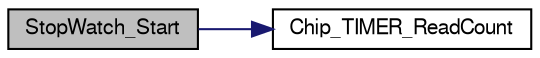 digraph "StopWatch_Start"
{
  edge [fontname="FreeSans",fontsize="10",labelfontname="FreeSans",labelfontsize="10"];
  node [fontname="FreeSans",fontsize="10",shape=record];
  rankdir="LR";
  Node1 [label="StopWatch_Start",height=0.2,width=0.4,color="black", fillcolor="grey75", style="filled", fontcolor="black"];
  Node1 -> Node2 [color="midnightblue",fontsize="10",style="solid"];
  Node2 [label="Chip_TIMER_ReadCount",height=0.2,width=0.4,color="black", fillcolor="white", style="filled",URL="$group__TIMER__17XX__40XX.html#ga6050d4da70d679696b3af922b8c1a6ac",tooltip="Returns the current timer count. "];
}
